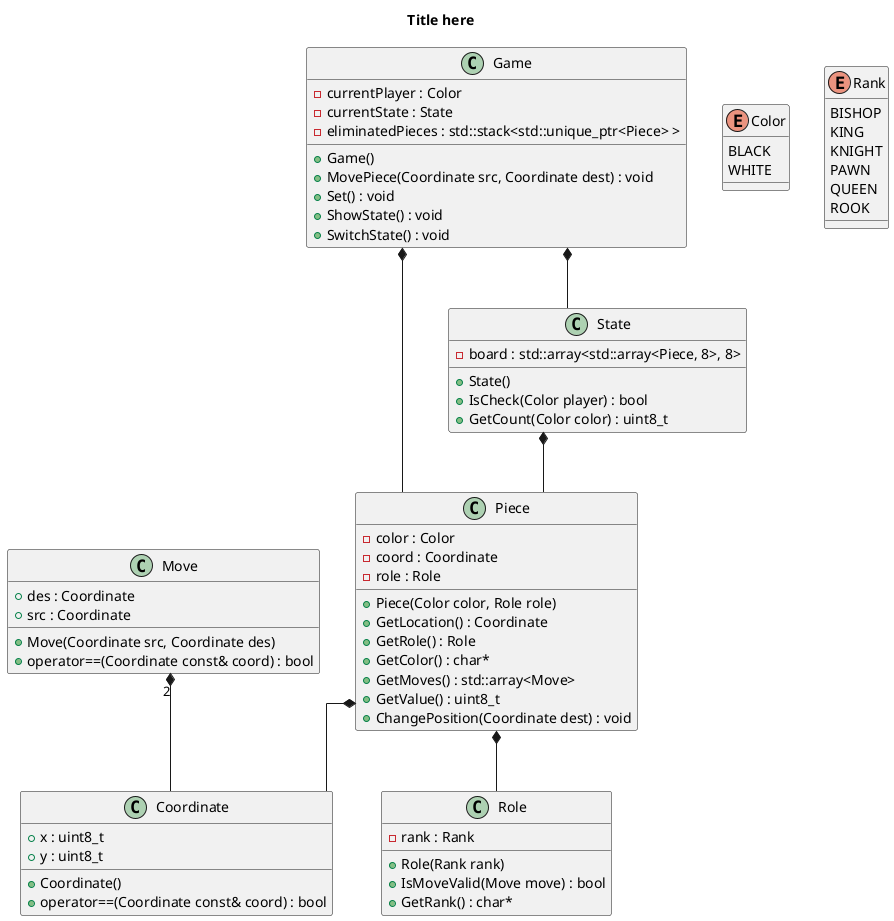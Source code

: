 @startuml


title "Title here"
skinparam linetype ortho



/' Objects '/

class Coordinate {
	+Coordinate()
	+operator==(Coordinate const& coord) : bool
	+x : uint8_t
	+y : uint8_t
}


class Game {
	+Game()
	-currentPlayer : Color
	-currentState : State
	-eliminatedPieces : std::stack<std::unique_ptr<Piece> >
	+MovePiece(Coordinate src, Coordinate dest) : void
	+Set() : void
	+ShowState() : void
	+SwitchState() : void
}


class Move {
	+Move(Coordinate src, Coordinate des)
	+des : Coordinate
	+src : Coordinate
	+operator==(Coordinate const& coord) : bool
}


class Piece {
	+Piece(Color color, Role role)
	-color : Color
	+GetLocation() : Coordinate
	-coord : Coordinate
	+GetRole() : Role
	-role : Role
	+GetColor() : char*
	+GetMoves() : std::array<Move>
	+GetValue() : uint8_t
	+ChangePosition(Coordinate dest) : void
}


class Role {
	+Role(Rank rank)
	-rank : Rank
	+IsMoveValid(Move move) : bool
	+GetRank() : char*
}


class State {
	+State()
	+IsCheck(Color player) : bool
	-board : std::array<std::array<Piece, 8>, 8>
	+GetCount(Color color) : uint8_t
}


enum Color {
	BLACK
	WHITE
}


enum Rank {
	BISHOP
	KING
	KNIGHT
	PAWN
	QUEEN
	ROOK
}





/' Inheritance relationships '/




/' Aggregation relationships '/

Game *-- Piece


Game *-- State


Move "2" *-- Coordinate


Piece *-- Coordinate


Piece *-- Role


State *-- Piece





@enduml
